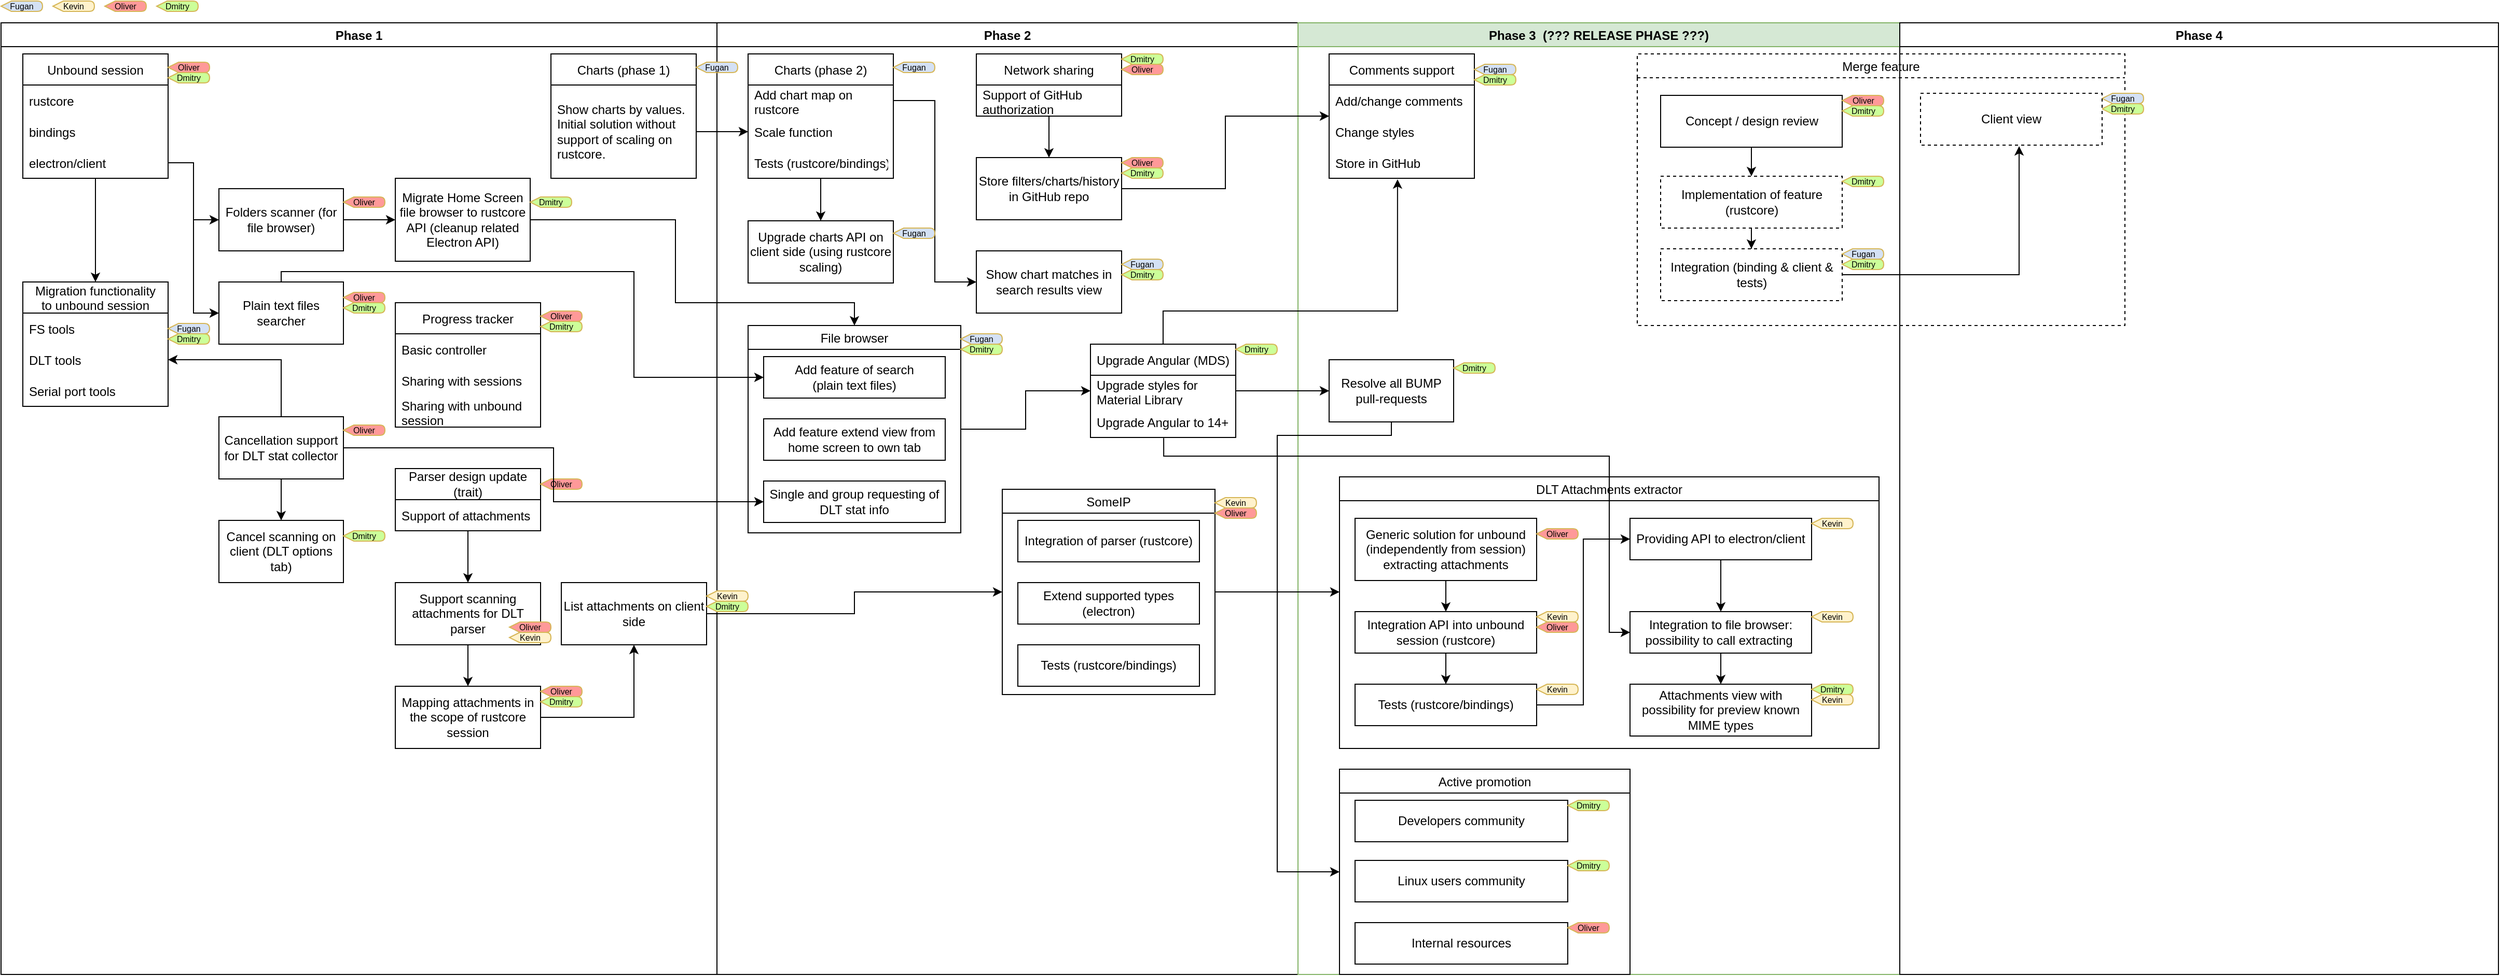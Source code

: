 <mxfile version="16.5.6" type="github">
  <diagram name="Page-1" id="74e2e168-ea6b-b213-b513-2b3c1d86103e">
    <mxGraphModel dx="2370" dy="1277" grid="1" gridSize="10" guides="1" tooltips="1" connect="1" arrows="1" fold="1" page="1" pageScale="1" pageWidth="1100" pageHeight="850" background="none" math="0" shadow="0">
      <root>
        <mxCell id="0" />
        <mxCell id="1" parent="0" />
        <mxCell id="HTtbc1bWQAet3By7Gsei-16" value="Phase 1" style="swimlane;fontSize=12;startSize=23;" vertex="1" parent="1">
          <mxGeometry x="20" y="32" width="690" height="918" as="geometry" />
        </mxCell>
        <mxCell id="HTtbc1bWQAet3By7Gsei-2" value="Unbound session" style="swimlane;fontStyle=0;childLayout=stackLayout;horizontal=1;startSize=30;horizontalStack=0;resizeParent=1;resizeParentMax=0;resizeLast=0;collapsible=1;marginBottom=0;" vertex="1" parent="HTtbc1bWQAet3By7Gsei-16">
          <mxGeometry x="21" y="30" width="140" height="120" as="geometry">
            <mxRectangle x="40" y="40" width="130" height="30" as="alternateBounds" />
          </mxGeometry>
        </mxCell>
        <mxCell id="HTtbc1bWQAet3By7Gsei-3" value="rustcore" style="text;strokeColor=none;fillColor=none;align=left;verticalAlign=middle;spacingLeft=4;spacingRight=4;overflow=hidden;points=[[0,0.5],[1,0.5]];portConstraint=eastwest;rotatable=0;" vertex="1" parent="HTtbc1bWQAet3By7Gsei-2">
          <mxGeometry y="30" width="140" height="30" as="geometry" />
        </mxCell>
        <mxCell id="HTtbc1bWQAet3By7Gsei-4" value="bindings" style="text;strokeColor=none;fillColor=none;align=left;verticalAlign=middle;spacingLeft=4;spacingRight=4;overflow=hidden;points=[[0,0.5],[1,0.5]];portConstraint=eastwest;rotatable=0;" vertex="1" parent="HTtbc1bWQAet3By7Gsei-2">
          <mxGeometry y="60" width="140" height="30" as="geometry" />
        </mxCell>
        <mxCell id="HTtbc1bWQAet3By7Gsei-5" value="electron/client" style="text;strokeColor=none;fillColor=none;align=left;verticalAlign=middle;spacingLeft=4;spacingRight=4;overflow=hidden;points=[[0,0.5],[1,0.5]];portConstraint=eastwest;rotatable=0;" vertex="1" parent="HTtbc1bWQAet3By7Gsei-2">
          <mxGeometry y="90" width="140" height="30" as="geometry" />
        </mxCell>
        <mxCell id="HTtbc1bWQAet3By7Gsei-6" value="Migration functionality&#xa;to unbound session" style="swimlane;fontStyle=0;childLayout=stackLayout;horizontal=1;startSize=30;horizontalStack=0;resizeParent=1;resizeParentMax=0;resizeLast=0;collapsible=1;marginBottom=0;" vertex="1" parent="HTtbc1bWQAet3By7Gsei-16">
          <mxGeometry x="21" y="250" width="140" height="120" as="geometry" />
        </mxCell>
        <mxCell id="HTtbc1bWQAet3By7Gsei-7" value="FS tools" style="text;strokeColor=none;fillColor=none;align=left;verticalAlign=middle;spacingLeft=4;spacingRight=4;overflow=hidden;points=[[0,0.5],[1,0.5]];portConstraint=eastwest;rotatable=0;" vertex="1" parent="HTtbc1bWQAet3By7Gsei-6">
          <mxGeometry y="30" width="140" height="30" as="geometry" />
        </mxCell>
        <mxCell id="HTtbc1bWQAet3By7Gsei-8" value="DLT tools" style="text;strokeColor=none;fillColor=none;align=left;verticalAlign=middle;spacingLeft=4;spacingRight=4;overflow=hidden;points=[[0,0.5],[1,0.5]];portConstraint=eastwest;rotatable=0;" vertex="1" parent="HTtbc1bWQAet3By7Gsei-6">
          <mxGeometry y="60" width="140" height="30" as="geometry" />
        </mxCell>
        <mxCell id="HTtbc1bWQAet3By7Gsei-9" value="Serial port tools" style="text;strokeColor=none;fillColor=none;align=left;verticalAlign=middle;spacingLeft=4;spacingRight=4;overflow=hidden;points=[[0,0.5],[1,0.5]];portConstraint=eastwest;rotatable=0;" vertex="1" parent="HTtbc1bWQAet3By7Gsei-6">
          <mxGeometry y="90" width="140" height="30" as="geometry" />
        </mxCell>
        <mxCell id="HTtbc1bWQAet3By7Gsei-1" style="edgeStyle=orthogonalEdgeStyle;rounded=0;orthogonalLoop=1;jettySize=auto;html=1;entryX=0.5;entryY=0;entryDx=0;entryDy=0;" edge="1" parent="HTtbc1bWQAet3By7Gsei-16" source="HTtbc1bWQAet3By7Gsei-2" target="HTtbc1bWQAet3By7Gsei-6">
          <mxGeometry relative="1" as="geometry" />
        </mxCell>
        <mxCell id="HTtbc1bWQAet3By7Gsei-34" style="edgeStyle=orthogonalEdgeStyle;rounded=0;orthogonalLoop=1;jettySize=auto;html=1;entryX=0;entryY=0.5;entryDx=0;entryDy=0;fontSize=12;" edge="1" parent="HTtbc1bWQAet3By7Gsei-16" source="HTtbc1bWQAet3By7Gsei-12" target="HTtbc1bWQAet3By7Gsei-33">
          <mxGeometry relative="1" as="geometry" />
        </mxCell>
        <mxCell id="HTtbc1bWQAet3By7Gsei-12" value="Folders scanner (for file browser)" style="rounded=0;whiteSpace=wrap;html=1;" vertex="1" parent="HTtbc1bWQAet3By7Gsei-16">
          <mxGeometry x="210" y="160" width="120" height="60" as="geometry" />
        </mxCell>
        <mxCell id="HTtbc1bWQAet3By7Gsei-14" style="edgeStyle=orthogonalEdgeStyle;rounded=0;orthogonalLoop=1;jettySize=auto;html=1;entryX=0;entryY=0.5;entryDx=0;entryDy=0;" edge="1" parent="HTtbc1bWQAet3By7Gsei-16" source="HTtbc1bWQAet3By7Gsei-5" target="HTtbc1bWQAet3By7Gsei-12">
          <mxGeometry relative="1" as="geometry" />
        </mxCell>
        <mxCell id="HTtbc1bWQAet3By7Gsei-13" value="Plain text files searcher" style="rounded=0;whiteSpace=wrap;html=1;" vertex="1" parent="HTtbc1bWQAet3By7Gsei-16">
          <mxGeometry x="210" y="250" width="120" height="60" as="geometry" />
        </mxCell>
        <mxCell id="HTtbc1bWQAet3By7Gsei-15" style="edgeStyle=orthogonalEdgeStyle;rounded=0;orthogonalLoop=1;jettySize=auto;html=1;entryX=0;entryY=0.5;entryDx=0;entryDy=0;" edge="1" parent="HTtbc1bWQAet3By7Gsei-16" source="HTtbc1bWQAet3By7Gsei-5" target="HTtbc1bWQAet3By7Gsei-13">
          <mxGeometry relative="1" as="geometry" />
        </mxCell>
        <mxCell id="HTtbc1bWQAet3By7Gsei-36" style="edgeStyle=orthogonalEdgeStyle;rounded=0;orthogonalLoop=1;jettySize=auto;html=1;entryX=0.5;entryY=0;entryDx=0;entryDy=0;fontSize=12;" edge="1" parent="HTtbc1bWQAet3By7Gsei-16" source="HTtbc1bWQAet3By7Gsei-11" target="HTtbc1bWQAet3By7Gsei-35">
          <mxGeometry relative="1" as="geometry" />
        </mxCell>
        <mxCell id="HTtbc1bWQAet3By7Gsei-11" value="Cancellation support for DLT stat collector" style="rounded=0;whiteSpace=wrap;html=1;" vertex="1" parent="HTtbc1bWQAet3By7Gsei-16">
          <mxGeometry x="210" y="380" width="120" height="60" as="geometry" />
        </mxCell>
        <mxCell id="HTtbc1bWQAet3By7Gsei-10" style="edgeStyle=orthogonalEdgeStyle;rounded=0;orthogonalLoop=1;jettySize=auto;html=1;" edge="1" parent="HTtbc1bWQAet3By7Gsei-16" source="HTtbc1bWQAet3By7Gsei-11" target="HTtbc1bWQAet3By7Gsei-8">
          <mxGeometry relative="1" as="geometry" />
        </mxCell>
        <mxCell id="HTtbc1bWQAet3By7Gsei-33" value="Migrate Home Screen file browser to rustcore API (cleanup related Electron API)" style="rounded=0;whiteSpace=wrap;html=1;" vertex="1" parent="HTtbc1bWQAet3By7Gsei-16">
          <mxGeometry x="380" y="150" width="130" height="80" as="geometry" />
        </mxCell>
        <mxCell id="HTtbc1bWQAet3By7Gsei-35" value="Cancel scanning on client (DLT options tab)" style="rounded=0;whiteSpace=wrap;html=1;" vertex="1" parent="HTtbc1bWQAet3By7Gsei-16">
          <mxGeometry x="210" y="480" width="120" height="60" as="geometry" />
        </mxCell>
        <mxCell id="HTtbc1bWQAet3By7Gsei-37" value="Charts (phase 1)" style="swimlane;fontStyle=0;childLayout=stackLayout;horizontal=1;startSize=30;horizontalStack=0;resizeParent=1;resizeParentMax=0;resizeLast=0;collapsible=1;marginBottom=0;fontSize=12;" vertex="1" parent="HTtbc1bWQAet3By7Gsei-16">
          <mxGeometry x="530" y="30" width="140" height="120" as="geometry" />
        </mxCell>
        <mxCell id="HTtbc1bWQAet3By7Gsei-38" value="Show charts by values. Initial solution without support of scaling on rustcore.  " style="text;strokeColor=none;fillColor=none;align=left;verticalAlign=middle;spacingLeft=4;spacingRight=4;overflow=hidden;points=[[0,0.5],[1,0.5]];portConstraint=eastwest;rotatable=0;fontSize=12;whiteSpace=wrap;" vertex="1" parent="HTtbc1bWQAet3By7Gsei-37">
          <mxGeometry y="30" width="140" height="90" as="geometry" />
        </mxCell>
        <mxCell id="HTtbc1bWQAet3By7Gsei-51" value="Progress tracker" style="swimlane;fontStyle=0;childLayout=stackLayout;horizontal=1;startSize=30;horizontalStack=0;resizeParent=1;resizeParentMax=0;resizeLast=0;collapsible=1;marginBottom=0;" vertex="1" parent="HTtbc1bWQAet3By7Gsei-16">
          <mxGeometry x="380" y="270" width="140" height="120" as="geometry">
            <mxRectangle x="40" y="40" width="130" height="30" as="alternateBounds" />
          </mxGeometry>
        </mxCell>
        <mxCell id="HTtbc1bWQAet3By7Gsei-52" value="Basic controller" style="text;strokeColor=none;fillColor=none;align=left;verticalAlign=middle;spacingLeft=4;spacingRight=4;overflow=hidden;points=[[0,0.5],[1,0.5]];portConstraint=eastwest;rotatable=0;" vertex="1" parent="HTtbc1bWQAet3By7Gsei-51">
          <mxGeometry y="30" width="140" height="30" as="geometry" />
        </mxCell>
        <mxCell id="HTtbc1bWQAet3By7Gsei-53" value="Sharing with sessions" style="text;strokeColor=none;fillColor=none;align=left;verticalAlign=middle;spacingLeft=4;spacingRight=4;overflow=hidden;points=[[0,0.5],[1,0.5]];portConstraint=eastwest;rotatable=0;" vertex="1" parent="HTtbc1bWQAet3By7Gsei-51">
          <mxGeometry y="60" width="140" height="30" as="geometry" />
        </mxCell>
        <mxCell id="HTtbc1bWQAet3By7Gsei-54" value="Sharing with unbound session" style="text;strokeColor=none;fillColor=none;align=left;verticalAlign=middle;spacingLeft=4;spacingRight=4;overflow=hidden;points=[[0,0.5],[1,0.5]];portConstraint=eastwest;rotatable=0;whiteSpace=wrap;" vertex="1" parent="HTtbc1bWQAet3By7Gsei-51">
          <mxGeometry y="90" width="140" height="30" as="geometry" />
        </mxCell>
        <mxCell id="HTtbc1bWQAet3By7Gsei-60" style="edgeStyle=orthogonalEdgeStyle;rounded=0;orthogonalLoop=1;jettySize=auto;html=1;entryX=0.5;entryY=0;entryDx=0;entryDy=0;fontSize=12;" edge="1" parent="HTtbc1bWQAet3By7Gsei-16" source="HTtbc1bWQAet3By7Gsei-55" target="HTtbc1bWQAet3By7Gsei-59">
          <mxGeometry relative="1" as="geometry" />
        </mxCell>
        <mxCell id="HTtbc1bWQAet3By7Gsei-55" value="Parser design update (trait)" style="swimlane;fontStyle=0;childLayout=stackLayout;horizontal=1;startSize=30;horizontalStack=0;resizeParent=1;resizeParentMax=0;resizeLast=0;collapsible=1;marginBottom=0;whiteSpace=wrap;" vertex="1" parent="HTtbc1bWQAet3By7Gsei-16">
          <mxGeometry x="380" y="430" width="140" height="60" as="geometry">
            <mxRectangle x="40" y="40" width="130" height="30" as="alternateBounds" />
          </mxGeometry>
        </mxCell>
        <mxCell id="HTtbc1bWQAet3By7Gsei-56" value="Support of attachments" style="text;strokeColor=none;fillColor=none;align=left;verticalAlign=middle;spacingLeft=4;spacingRight=4;overflow=hidden;points=[[0,0.5],[1,0.5]];portConstraint=eastwest;rotatable=0;" vertex="1" parent="HTtbc1bWQAet3By7Gsei-55">
          <mxGeometry y="30" width="140" height="30" as="geometry" />
        </mxCell>
        <mxCell id="HTtbc1bWQAet3By7Gsei-62" style="edgeStyle=orthogonalEdgeStyle;rounded=0;orthogonalLoop=1;jettySize=auto;html=1;entryX=0.5;entryY=0;entryDx=0;entryDy=0;fontSize=12;" edge="1" parent="HTtbc1bWQAet3By7Gsei-16" source="HTtbc1bWQAet3By7Gsei-59" target="HTtbc1bWQAet3By7Gsei-61">
          <mxGeometry relative="1" as="geometry" />
        </mxCell>
        <mxCell id="HTtbc1bWQAet3By7Gsei-59" value="Support scanning attachments for DLT parser" style="rounded=0;whiteSpace=wrap;html=1;fontSize=12;" vertex="1" parent="HTtbc1bWQAet3By7Gsei-16">
          <mxGeometry x="380" y="540" width="140" height="60" as="geometry" />
        </mxCell>
        <mxCell id="HTtbc1bWQAet3By7Gsei-64" style="edgeStyle=orthogonalEdgeStyle;rounded=0;orthogonalLoop=1;jettySize=auto;html=1;entryX=0.5;entryY=1;entryDx=0;entryDy=0;fontSize=12;" edge="1" parent="HTtbc1bWQAet3By7Gsei-16" source="HTtbc1bWQAet3By7Gsei-61" target="HTtbc1bWQAet3By7Gsei-63">
          <mxGeometry relative="1" as="geometry" />
        </mxCell>
        <mxCell id="HTtbc1bWQAet3By7Gsei-61" value="Mapping attachments in the scope of rustcore session" style="rounded=0;whiteSpace=wrap;html=1;fontSize=12;" vertex="1" parent="HTtbc1bWQAet3By7Gsei-16">
          <mxGeometry x="380" y="640" width="140" height="60" as="geometry" />
        </mxCell>
        <mxCell id="HTtbc1bWQAet3By7Gsei-63" value="List attachments on client side" style="rounded=0;whiteSpace=wrap;html=1;fontSize=12;" vertex="1" parent="HTtbc1bWQAet3By7Gsei-16">
          <mxGeometry x="540" y="540" width="140" height="60" as="geometry" />
        </mxCell>
        <mxCell id="HTtbc1bWQAet3By7Gsei-131" value="Oliver" style="shape=display;whiteSpace=wrap;html=1;rounded=0;shadow=0;glass=0;sketch=0;fontSize=8;fillColor=#FF9999;strokeColor=#d6b656;" vertex="1" parent="HTtbc1bWQAet3By7Gsei-16">
          <mxGeometry x="161" y="38" width="40" height="10" as="geometry" />
        </mxCell>
        <mxCell id="HTtbc1bWQAet3By7Gsei-132" value="Dmitry" style="shape=display;whiteSpace=wrap;html=1;rounded=0;shadow=0;glass=0;sketch=0;fontSize=8;fillColor=#CCFF99;strokeColor=#d6b656;" vertex="1" parent="HTtbc1bWQAet3By7Gsei-16">
          <mxGeometry x="161" y="48" width="40" height="10" as="geometry" />
        </mxCell>
        <mxCell id="HTtbc1bWQAet3By7Gsei-133" value="Oliver" style="shape=display;whiteSpace=wrap;html=1;rounded=0;shadow=0;glass=0;sketch=0;fontSize=8;fillColor=#FF9999;strokeColor=#d6b656;" vertex="1" parent="HTtbc1bWQAet3By7Gsei-16">
          <mxGeometry x="330" y="168" width="40" height="10" as="geometry" />
        </mxCell>
        <mxCell id="HTtbc1bWQAet3By7Gsei-134" value="Oliver" style="shape=display;whiteSpace=wrap;html=1;rounded=0;shadow=0;glass=0;sketch=0;fontSize=8;fillColor=#FF9999;strokeColor=#d6b656;" vertex="1" parent="HTtbc1bWQAet3By7Gsei-16">
          <mxGeometry x="330" y="388" width="40" height="10" as="geometry" />
        </mxCell>
        <mxCell id="HTtbc1bWQAet3By7Gsei-135" value="Oliver" style="shape=display;whiteSpace=wrap;html=1;rounded=0;shadow=0;glass=0;sketch=0;fontSize=8;fillColor=#FF9999;strokeColor=#d6b656;" vertex="1" parent="HTtbc1bWQAet3By7Gsei-16">
          <mxGeometry x="520" y="278" width="40" height="10" as="geometry" />
        </mxCell>
        <mxCell id="HTtbc1bWQAet3By7Gsei-136" value="Dmitry" style="shape=display;whiteSpace=wrap;html=1;rounded=0;shadow=0;glass=0;sketch=0;fontSize=8;fillColor=#CCFF99;strokeColor=#d6b656;" vertex="1" parent="HTtbc1bWQAet3By7Gsei-16">
          <mxGeometry x="520" y="288" width="40" height="10" as="geometry" />
        </mxCell>
        <mxCell id="HTtbc1bWQAet3By7Gsei-137" value="Dmitry" style="shape=display;whiteSpace=wrap;html=1;rounded=0;shadow=0;glass=0;sketch=0;fontSize=8;fillColor=#CCFF99;strokeColor=#d6b656;" vertex="1" parent="HTtbc1bWQAet3By7Gsei-16">
          <mxGeometry x="510" y="168" width="40" height="10" as="geometry" />
        </mxCell>
        <mxCell id="HTtbc1bWQAet3By7Gsei-138" value="Dmitry" style="shape=display;whiteSpace=wrap;html=1;rounded=0;shadow=0;glass=0;sketch=0;fontSize=8;fillColor=#CCFF99;strokeColor=#d6b656;" vertex="1" parent="HTtbc1bWQAet3By7Gsei-16">
          <mxGeometry x="161" y="300" width="40" height="10" as="geometry" />
        </mxCell>
        <mxCell id="HTtbc1bWQAet3By7Gsei-139" value="Fugan" style="shape=display;whiteSpace=wrap;html=1;rounded=0;shadow=0;glass=0;sketch=0;fontSize=8;fillColor=#D4E1F5;strokeColor=#d6b656;" vertex="1" parent="HTtbc1bWQAet3By7Gsei-16">
          <mxGeometry x="161" y="290" width="40" height="10" as="geometry" />
        </mxCell>
        <mxCell id="HTtbc1bWQAet3By7Gsei-143" value="Oliver" style="shape=display;whiteSpace=wrap;html=1;rounded=0;shadow=0;glass=0;sketch=0;fontSize=8;fillColor=#FF9999;strokeColor=#d6b656;" vertex="1" parent="HTtbc1bWQAet3By7Gsei-16">
          <mxGeometry x="520" y="440" width="40" height="10" as="geometry" />
        </mxCell>
        <mxCell id="HTtbc1bWQAet3By7Gsei-144" value="Oliver" style="shape=display;whiteSpace=wrap;html=1;rounded=0;shadow=0;glass=0;sketch=0;fontSize=8;fillColor=#FF9999;strokeColor=#d6b656;" vertex="1" parent="HTtbc1bWQAet3By7Gsei-16">
          <mxGeometry x="490" y="578" width="40" height="10" as="geometry" />
        </mxCell>
        <mxCell id="HTtbc1bWQAet3By7Gsei-145" value="Dmitry" style="shape=display;whiteSpace=wrap;html=1;rounded=0;shadow=0;glass=0;sketch=0;fontSize=8;fillColor=#CCFF99;strokeColor=#d6b656;" vertex="1" parent="HTtbc1bWQAet3By7Gsei-16">
          <mxGeometry x="330" y="490" width="40" height="10" as="geometry" />
        </mxCell>
        <mxCell id="HTtbc1bWQAet3By7Gsei-146" value="Kevin" style="shape=display;whiteSpace=wrap;html=1;rounded=0;shadow=0;glass=0;sketch=0;fontSize=8;fillColor=#fff2cc;strokeColor=#d6b656;" vertex="1" parent="HTtbc1bWQAet3By7Gsei-16">
          <mxGeometry x="490" y="588" width="40" height="10" as="geometry" />
        </mxCell>
        <mxCell id="HTtbc1bWQAet3By7Gsei-149" value="Oliver" style="shape=display;whiteSpace=wrap;html=1;rounded=0;shadow=0;glass=0;sketch=0;fontSize=8;fillColor=#FF9999;strokeColor=#d6b656;" vertex="1" parent="HTtbc1bWQAet3By7Gsei-16">
          <mxGeometry x="520" y="640" width="40" height="10" as="geometry" />
        </mxCell>
        <mxCell id="HTtbc1bWQAet3By7Gsei-150" value="Dmitry" style="shape=display;whiteSpace=wrap;html=1;rounded=0;shadow=0;glass=0;sketch=0;fontSize=8;fillColor=#CCFF99;strokeColor=#d6b656;" vertex="1" parent="HTtbc1bWQAet3By7Gsei-16">
          <mxGeometry x="520" y="650" width="40" height="10" as="geometry" />
        </mxCell>
        <mxCell id="HTtbc1bWQAet3By7Gsei-176" value="Oliver" style="shape=display;whiteSpace=wrap;html=1;rounded=0;shadow=0;glass=0;sketch=0;fontSize=8;fillColor=#FF9999;strokeColor=#d6b656;" vertex="1" parent="HTtbc1bWQAet3By7Gsei-16">
          <mxGeometry x="330" y="260" width="40" height="10" as="geometry" />
        </mxCell>
        <mxCell id="HTtbc1bWQAet3By7Gsei-177" value="Dmitry" style="shape=display;whiteSpace=wrap;html=1;rounded=0;shadow=0;glass=0;sketch=0;fontSize=8;fillColor=#CCFF99;strokeColor=#d6b656;" vertex="1" parent="HTtbc1bWQAet3By7Gsei-16">
          <mxGeometry x="330" y="270" width="40" height="10" as="geometry" />
        </mxCell>
        <mxCell id="HTtbc1bWQAet3By7Gsei-17" value="Phase 2" style="swimlane;fontSize=12;glass=0;shadow=0;rounded=0;sketch=0;" vertex="1" parent="1">
          <mxGeometry x="710" y="32" width="560" height="918" as="geometry" />
        </mxCell>
        <mxCell id="HTtbc1bWQAet3By7Gsei-50" style="edgeStyle=orthogonalEdgeStyle;rounded=0;orthogonalLoop=1;jettySize=auto;html=1;entryX=0.5;entryY=0;entryDx=0;entryDy=0;fontSize=12;" edge="1" parent="HTtbc1bWQAet3By7Gsei-17" source="HTtbc1bWQAet3By7Gsei-44" target="HTtbc1bWQAet3By7Gsei-48">
          <mxGeometry relative="1" as="geometry" />
        </mxCell>
        <mxCell id="HTtbc1bWQAet3By7Gsei-44" value="Charts (phase 2)" style="swimlane;fontStyle=0;childLayout=stackLayout;horizontal=1;startSize=30;horizontalStack=0;resizeParent=1;resizeParentMax=0;resizeLast=0;collapsible=1;marginBottom=0;fontSize=12;" vertex="1" parent="HTtbc1bWQAet3By7Gsei-17">
          <mxGeometry x="30" y="30" width="140" height="120" as="geometry" />
        </mxCell>
        <mxCell id="HTtbc1bWQAet3By7Gsei-45" value="Add chart map on rustcore" style="text;strokeColor=none;fillColor=none;align=left;verticalAlign=middle;spacingLeft=4;spacingRight=4;overflow=hidden;points=[[0,0.5],[1,0.5]];portConstraint=eastwest;rotatable=0;fontSize=12;whiteSpace=wrap;" vertex="1" parent="HTtbc1bWQAet3By7Gsei-44">
          <mxGeometry y="30" width="140" height="30" as="geometry" />
        </mxCell>
        <mxCell id="HTtbc1bWQAet3By7Gsei-46" value="Scale function" style="text;strokeColor=none;fillColor=none;align=left;verticalAlign=middle;spacingLeft=4;spacingRight=4;overflow=hidden;points=[[0,0.5],[1,0.5]];portConstraint=eastwest;rotatable=0;fontSize=12;" vertex="1" parent="HTtbc1bWQAet3By7Gsei-44">
          <mxGeometry y="60" width="140" height="30" as="geometry" />
        </mxCell>
        <mxCell id="HTtbc1bWQAet3By7Gsei-47" value="Tests (rustcore/bindings)" style="text;strokeColor=none;fillColor=none;align=left;verticalAlign=middle;spacingLeft=4;spacingRight=4;overflow=hidden;points=[[0,0.5],[1,0.5]];portConstraint=eastwest;rotatable=0;fontSize=12;" vertex="1" parent="HTtbc1bWQAet3By7Gsei-44">
          <mxGeometry y="90" width="140" height="30" as="geometry" />
        </mxCell>
        <mxCell id="HTtbc1bWQAet3By7Gsei-48" value="Upgrade charts API on client side (using rustcore scaling)" style="rounded=0;whiteSpace=wrap;html=1;" vertex="1" parent="HTtbc1bWQAet3By7Gsei-17">
          <mxGeometry x="30" y="191" width="140" height="60" as="geometry" />
        </mxCell>
        <mxCell id="HTtbc1bWQAet3By7Gsei-201" style="edgeStyle=orthogonalEdgeStyle;rounded=0;orthogonalLoop=1;jettySize=auto;html=1;entryX=0;entryY=0.5;entryDx=0;entryDy=0;fontSize=8;" edge="1" parent="HTtbc1bWQAet3By7Gsei-17" source="HTtbc1bWQAet3By7Gsei-70" target="HTtbc1bWQAet3By7Gsei-112">
          <mxGeometry relative="1" as="geometry" />
        </mxCell>
        <mxCell id="HTtbc1bWQAet3By7Gsei-70" value="File browser" style="swimlane;fontSize=12;fontStyle=0" vertex="1" parent="HTtbc1bWQAet3By7Gsei-17">
          <mxGeometry x="30" y="292" width="205" height="200" as="geometry">
            <mxRectangle x="75" y="440" width="130" height="23" as="alternateBounds" />
          </mxGeometry>
        </mxCell>
        <mxCell id="HTtbc1bWQAet3By7Gsei-71" value="&lt;span style=&quot;&quot;&gt;Add feature of search&lt;br&gt;(plain text files)&lt;/span&gt;" style="rounded=0;whiteSpace=wrap;html=1;fontSize=12;align=center;" vertex="1" parent="HTtbc1bWQAet3By7Gsei-70">
          <mxGeometry x="15" y="30" width="175" height="40" as="geometry" />
        </mxCell>
        <mxCell id="HTtbc1bWQAet3By7Gsei-72" value="&lt;span style=&quot;text-align: left&quot;&gt;Add feature extend view from home screen to own tab&lt;/span&gt;" style="rounded=0;whiteSpace=wrap;html=1;fontSize=12;" vertex="1" parent="HTtbc1bWQAet3By7Gsei-70">
          <mxGeometry x="15" y="90" width="175" height="40" as="geometry" />
        </mxCell>
        <mxCell id="HTtbc1bWQAet3By7Gsei-73" value="&lt;div style=&quot;&quot;&gt;&lt;span&gt;Single and group requesting of DLT stat info&lt;/span&gt;&lt;/div&gt;" style="rounded=0;whiteSpace=wrap;html=1;fontSize=12;align=center;" vertex="1" parent="HTtbc1bWQAet3By7Gsei-70">
          <mxGeometry x="15" y="150" width="175" height="40" as="geometry" />
        </mxCell>
        <mxCell id="HTtbc1bWQAet3By7Gsei-84" style="edgeStyle=orthogonalEdgeStyle;rounded=0;orthogonalLoop=1;jettySize=auto;html=1;entryX=0.5;entryY=0;entryDx=0;entryDy=0;fontSize=12;" edge="1" parent="HTtbc1bWQAet3By7Gsei-17" source="HTtbc1bWQAet3By7Gsei-79" target="HTtbc1bWQAet3By7Gsei-83">
          <mxGeometry relative="1" as="geometry" />
        </mxCell>
        <mxCell id="HTtbc1bWQAet3By7Gsei-79" value="Network sharing" style="swimlane;fontStyle=0;childLayout=stackLayout;horizontal=1;startSize=30;horizontalStack=0;resizeParent=1;resizeParentMax=0;resizeLast=0;collapsible=1;marginBottom=0;rounded=0;shadow=0;glass=0;sketch=0;fontSize=12;" vertex="1" parent="HTtbc1bWQAet3By7Gsei-17">
          <mxGeometry x="250" y="30" width="140" height="60" as="geometry" />
        </mxCell>
        <mxCell id="HTtbc1bWQAet3By7Gsei-80" value="Support of GitHub authorization " style="text;strokeColor=none;fillColor=none;align=left;verticalAlign=middle;spacingLeft=4;spacingRight=4;overflow=hidden;points=[[0,0.5],[1,0.5]];portConstraint=eastwest;rotatable=0;rounded=0;shadow=0;glass=0;sketch=0;fontSize=12;whiteSpace=wrap;" vertex="1" parent="HTtbc1bWQAet3By7Gsei-79">
          <mxGeometry y="30" width="140" height="30" as="geometry" />
        </mxCell>
        <mxCell id="HTtbc1bWQAet3By7Gsei-83" value="Store filters/charts/history in GitHub repo" style="rounded=0;whiteSpace=wrap;html=1;shadow=0;glass=0;sketch=0;fontSize=12;" vertex="1" parent="HTtbc1bWQAet3By7Gsei-17">
          <mxGeometry x="250" y="130" width="140" height="60" as="geometry" />
        </mxCell>
        <mxCell id="HTtbc1bWQAet3By7Gsei-109" value="Show chart matches in search results view" style="rounded=0;whiteSpace=wrap;html=1;" vertex="1" parent="HTtbc1bWQAet3By7Gsei-17">
          <mxGeometry x="250" y="220" width="140" height="60" as="geometry" />
        </mxCell>
        <mxCell id="HTtbc1bWQAet3By7Gsei-110" style="edgeStyle=orthogonalEdgeStyle;rounded=0;orthogonalLoop=1;jettySize=auto;html=1;entryX=0;entryY=0.5;entryDx=0;entryDy=0;fontSize=12;" edge="1" parent="HTtbc1bWQAet3By7Gsei-17" source="HTtbc1bWQAet3By7Gsei-45" target="HTtbc1bWQAet3By7Gsei-109">
          <mxGeometry relative="1" as="geometry" />
        </mxCell>
        <mxCell id="HTtbc1bWQAet3By7Gsei-111" value="Upgrade Angular (MDS)" style="swimlane;fontStyle=0;childLayout=stackLayout;horizontal=1;startSize=30;horizontalStack=0;resizeParent=1;resizeParentMax=0;resizeLast=0;collapsible=1;marginBottom=0;rounded=0;shadow=0;glass=0;sketch=0;fontSize=12;" vertex="1" parent="HTtbc1bWQAet3By7Gsei-17">
          <mxGeometry x="360" y="310" width="140" height="90" as="geometry" />
        </mxCell>
        <mxCell id="HTtbc1bWQAet3By7Gsei-112" value="Upgrade styles for Material Library" style="text;strokeColor=none;fillColor=none;align=left;verticalAlign=middle;spacingLeft=4;spacingRight=4;overflow=hidden;points=[[0,0.5],[1,0.5]];portConstraint=eastwest;rotatable=0;rounded=0;shadow=0;glass=0;sketch=0;fontSize=12;whiteSpace=wrap;" vertex="1" parent="HTtbc1bWQAet3By7Gsei-111">
          <mxGeometry y="30" width="140" height="30" as="geometry" />
        </mxCell>
        <mxCell id="HTtbc1bWQAet3By7Gsei-113" value="Upgrade Angular to 14+" style="text;strokeColor=none;fillColor=none;align=left;verticalAlign=middle;spacingLeft=4;spacingRight=4;overflow=hidden;points=[[0,0.5],[1,0.5]];portConstraint=eastwest;rotatable=0;rounded=0;shadow=0;glass=0;sketch=0;fontSize=12;" vertex="1" parent="HTtbc1bWQAet3By7Gsei-111">
          <mxGeometry y="60" width="140" height="30" as="geometry" />
        </mxCell>
        <mxCell id="HTtbc1bWQAet3By7Gsei-140" value="Fugan" style="shape=display;whiteSpace=wrap;html=1;rounded=0;shadow=0;glass=0;sketch=0;fontSize=8;fillColor=#D4E1F5;strokeColor=#d6b656;" vertex="1" parent="HTtbc1bWQAet3By7Gsei-17">
          <mxGeometry x="-20" y="38" width="40" height="10" as="geometry" />
        </mxCell>
        <mxCell id="HTtbc1bWQAet3By7Gsei-141" value="Fugan" style="shape=display;whiteSpace=wrap;html=1;rounded=0;shadow=0;glass=0;sketch=0;fontSize=8;fillColor=#D4E1F5;strokeColor=#d6b656;" vertex="1" parent="HTtbc1bWQAet3By7Gsei-17">
          <mxGeometry x="170" y="38" width="40" height="10" as="geometry" />
        </mxCell>
        <mxCell id="HTtbc1bWQAet3By7Gsei-142" value="Fugan" style="shape=display;whiteSpace=wrap;html=1;rounded=0;shadow=0;glass=0;sketch=0;fontSize=8;fillColor=#D4E1F5;strokeColor=#d6b656;" vertex="1" parent="HTtbc1bWQAet3By7Gsei-17">
          <mxGeometry x="170" y="198" width="40" height="10" as="geometry" />
        </mxCell>
        <mxCell id="HTtbc1bWQAet3By7Gsei-147" value="Kevin" style="shape=display;whiteSpace=wrap;html=1;rounded=0;shadow=0;glass=0;sketch=0;fontSize=8;fillColor=#fff2cc;strokeColor=#d6b656;" vertex="1" parent="HTtbc1bWQAet3By7Gsei-17">
          <mxGeometry x="-10" y="548" width="40" height="10" as="geometry" />
        </mxCell>
        <mxCell id="HTtbc1bWQAet3By7Gsei-148" value="Dmitry" style="shape=display;whiteSpace=wrap;html=1;rounded=0;shadow=0;glass=0;sketch=0;fontSize=8;fillColor=#CCFF99;strokeColor=#d6b656;" vertex="1" parent="HTtbc1bWQAet3By7Gsei-17">
          <mxGeometry x="-10" y="558" width="40" height="10" as="geometry" />
        </mxCell>
        <mxCell id="HTtbc1bWQAet3By7Gsei-151" value="Dmitry" style="shape=display;whiteSpace=wrap;html=1;rounded=0;shadow=0;glass=0;sketch=0;fontSize=8;fillColor=#CCFF99;strokeColor=#d6b656;" vertex="1" parent="HTtbc1bWQAet3By7Gsei-17">
          <mxGeometry x="500" y="310" width="40" height="10" as="geometry" />
        </mxCell>
        <mxCell id="HTtbc1bWQAet3By7Gsei-152" value="Fugan" style="shape=display;whiteSpace=wrap;html=1;rounded=0;shadow=0;glass=0;sketch=0;fontSize=8;fillColor=#D4E1F5;strokeColor=#d6b656;" vertex="1" parent="HTtbc1bWQAet3By7Gsei-17">
          <mxGeometry x="390" y="228" width="40" height="10" as="geometry" />
        </mxCell>
        <mxCell id="HTtbc1bWQAet3By7Gsei-153" value="Dmitry" style="shape=display;whiteSpace=wrap;html=1;rounded=0;shadow=0;glass=0;sketch=0;fontSize=8;fillColor=#CCFF99;strokeColor=#d6b656;" vertex="1" parent="HTtbc1bWQAet3By7Gsei-17">
          <mxGeometry x="390" y="238" width="40" height="10" as="geometry" />
        </mxCell>
        <mxCell id="HTtbc1bWQAet3By7Gsei-154" value="Dmitry" style="shape=display;whiteSpace=wrap;html=1;rounded=0;shadow=0;glass=0;sketch=0;fontSize=8;fillColor=#CCFF99;strokeColor=#d6b656;" vertex="1" parent="HTtbc1bWQAet3By7Gsei-17">
          <mxGeometry x="390" y="30" width="40" height="10" as="geometry" />
        </mxCell>
        <mxCell id="HTtbc1bWQAet3By7Gsei-155" value="Oliver" style="shape=display;whiteSpace=wrap;html=1;rounded=0;shadow=0;glass=0;sketch=0;fontSize=8;fillColor=#FF9999;strokeColor=#d6b656;" vertex="1" parent="HTtbc1bWQAet3By7Gsei-17">
          <mxGeometry x="390" y="40" width="40" height="10" as="geometry" />
        </mxCell>
        <mxCell id="HTtbc1bWQAet3By7Gsei-156" value="Dmitry" style="shape=display;whiteSpace=wrap;html=1;rounded=0;shadow=0;glass=0;sketch=0;fontSize=8;fillColor=#CCFF99;strokeColor=#d6b656;" vertex="1" parent="HTtbc1bWQAet3By7Gsei-17">
          <mxGeometry x="390" y="140" width="40" height="10" as="geometry" />
        </mxCell>
        <mxCell id="HTtbc1bWQAet3By7Gsei-157" value="Oliver" style="shape=display;whiteSpace=wrap;html=1;rounded=0;shadow=0;glass=0;sketch=0;fontSize=8;fillColor=#FF9999;strokeColor=#d6b656;" vertex="1" parent="HTtbc1bWQAet3By7Gsei-17">
          <mxGeometry x="390" y="130" width="40" height="10" as="geometry" />
        </mxCell>
        <mxCell id="HTtbc1bWQAet3By7Gsei-162" value="Fugan" style="shape=display;whiteSpace=wrap;html=1;rounded=0;shadow=0;glass=0;sketch=0;fontSize=8;fillColor=#D4E1F5;strokeColor=#d6b656;" vertex="1" parent="HTtbc1bWQAet3By7Gsei-17">
          <mxGeometry x="235" y="300" width="40" height="10" as="geometry" />
        </mxCell>
        <mxCell id="HTtbc1bWQAet3By7Gsei-163" value="Dmitry" style="shape=display;whiteSpace=wrap;html=1;rounded=0;shadow=0;glass=0;sketch=0;fontSize=8;fillColor=#CCFF99;strokeColor=#d6b656;" vertex="1" parent="HTtbc1bWQAet3By7Gsei-17">
          <mxGeometry x="235" y="310" width="40" height="10" as="geometry" />
        </mxCell>
        <mxCell id="HTtbc1bWQAet3By7Gsei-168" value="SomeIP" style="swimlane;fontSize=12;fontStyle=0" vertex="1" parent="HTtbc1bWQAet3By7Gsei-17">
          <mxGeometry x="275" y="450" width="205" height="198" as="geometry">
            <mxRectangle x="75" y="440" width="130" height="23" as="alternateBounds" />
          </mxGeometry>
        </mxCell>
        <mxCell id="HTtbc1bWQAet3By7Gsei-169" value="Integration of parser (rustcore)" style="rounded=0;whiteSpace=wrap;html=1;fontSize=12;align=center;" vertex="1" parent="HTtbc1bWQAet3By7Gsei-168">
          <mxGeometry x="15" y="30" width="175" height="40" as="geometry" />
        </mxCell>
        <mxCell id="HTtbc1bWQAet3By7Gsei-170" value="&lt;span style=&quot;text-align: left&quot;&gt;Extend supported types (electron)&lt;/span&gt;" style="rounded=0;whiteSpace=wrap;html=1;fontSize=12;" vertex="1" parent="HTtbc1bWQAet3By7Gsei-168">
          <mxGeometry x="15" y="90" width="175" height="40" as="geometry" />
        </mxCell>
        <mxCell id="HTtbc1bWQAet3By7Gsei-171" value="&lt;div&gt;&lt;span&gt;Tests (rustcore/bindings)&lt;/span&gt;&lt;/div&gt;" style="rounded=0;whiteSpace=wrap;html=1;fontSize=12;align=center;" vertex="1" parent="HTtbc1bWQAet3By7Gsei-168">
          <mxGeometry x="15" y="150" width="175" height="40" as="geometry" />
        </mxCell>
        <mxCell id="HTtbc1bWQAet3By7Gsei-172" value="Kevin" style="shape=display;whiteSpace=wrap;html=1;rounded=0;shadow=0;glass=0;sketch=0;fontSize=8;fillColor=#fff2cc;strokeColor=#d6b656;" vertex="1" parent="HTtbc1bWQAet3By7Gsei-17">
          <mxGeometry x="480" y="458" width="40" height="10" as="geometry" />
        </mxCell>
        <mxCell id="HTtbc1bWQAet3By7Gsei-173" value="Oliver" style="shape=display;whiteSpace=wrap;html=1;rounded=0;shadow=0;glass=0;sketch=0;fontSize=8;fillColor=#FF9999;strokeColor=#d6b656;" vertex="1" parent="HTtbc1bWQAet3By7Gsei-17">
          <mxGeometry x="480" y="468" width="40" height="10" as="geometry" />
        </mxCell>
        <mxCell id="HTtbc1bWQAet3By7Gsei-49" style="edgeStyle=orthogonalEdgeStyle;rounded=0;orthogonalLoop=1;jettySize=auto;html=1;entryX=0;entryY=0.5;entryDx=0;entryDy=0;fontSize=12;" edge="1" parent="1" source="HTtbc1bWQAet3By7Gsei-38" target="HTtbc1bWQAet3By7Gsei-46">
          <mxGeometry relative="1" as="geometry" />
        </mxCell>
        <mxCell id="HTtbc1bWQAet3By7Gsei-74" style="edgeStyle=orthogonalEdgeStyle;rounded=0;orthogonalLoop=1;jettySize=auto;html=1;entryX=0;entryY=0.5;entryDx=0;entryDy=0;fontSize=12;" edge="1" parent="1" source="HTtbc1bWQAet3By7Gsei-13" target="HTtbc1bWQAet3By7Gsei-71">
          <mxGeometry relative="1" as="geometry">
            <Array as="points">
              <mxPoint x="290" y="272" />
              <mxPoint x="630" y="272" />
              <mxPoint x="630" y="374" />
            </Array>
          </mxGeometry>
        </mxCell>
        <mxCell id="HTtbc1bWQAet3By7Gsei-75" style="edgeStyle=orthogonalEdgeStyle;rounded=0;orthogonalLoop=1;jettySize=auto;html=1;entryX=0;entryY=0.5;entryDx=0;entryDy=0;fontSize=12;" edge="1" parent="1" source="HTtbc1bWQAet3By7Gsei-11" target="HTtbc1bWQAet3By7Gsei-73">
          <mxGeometry relative="1" as="geometry" />
        </mxCell>
        <mxCell id="HTtbc1bWQAet3By7Gsei-76" style="edgeStyle=orthogonalEdgeStyle;rounded=0;orthogonalLoop=1;jettySize=auto;html=1;entryX=0.5;entryY=0;entryDx=0;entryDy=0;fontSize=12;" edge="1" parent="1" source="HTtbc1bWQAet3By7Gsei-33" target="HTtbc1bWQAet3By7Gsei-70">
          <mxGeometry relative="1" as="geometry">
            <Array as="points">
              <mxPoint x="670" y="222" />
              <mxPoint x="670" y="302" />
              <mxPoint x="843" y="302" />
            </Array>
          </mxGeometry>
        </mxCell>
        <mxCell id="HTtbc1bWQAet3By7Gsei-87" value="Phase 3  (??? RELEASE PHASE ???)" style="swimlane;fontSize=12;glass=0;shadow=0;rounded=0;sketch=0;fillColor=#d5e8d4;strokeColor=#82b366;" vertex="1" parent="1">
          <mxGeometry x="1270" y="32" width="580" height="918" as="geometry" />
        </mxCell>
        <mxCell id="HTtbc1bWQAet3By7Gsei-104" value="Comments support" style="swimlane;fontStyle=0;childLayout=stackLayout;horizontal=1;startSize=30;horizontalStack=0;resizeParent=1;resizeParentMax=0;resizeLast=0;collapsible=1;marginBottom=0;rounded=0;shadow=0;glass=0;sketch=0;fontSize=12;" vertex="1" parent="HTtbc1bWQAet3By7Gsei-87">
          <mxGeometry x="30" y="30" width="140" height="120" as="geometry" />
        </mxCell>
        <mxCell id="HTtbc1bWQAet3By7Gsei-105" value="Add/change comments" style="text;strokeColor=none;fillColor=none;align=left;verticalAlign=middle;spacingLeft=4;spacingRight=4;overflow=hidden;points=[[0,0.5],[1,0.5]];portConstraint=eastwest;rotatable=0;rounded=0;shadow=0;glass=0;sketch=0;fontSize=12;" vertex="1" parent="HTtbc1bWQAet3By7Gsei-104">
          <mxGeometry y="30" width="140" height="30" as="geometry" />
        </mxCell>
        <mxCell id="HTtbc1bWQAet3By7Gsei-106" value="Change styles " style="text;strokeColor=none;fillColor=none;align=left;verticalAlign=middle;spacingLeft=4;spacingRight=4;overflow=hidden;points=[[0,0.5],[1,0.5]];portConstraint=eastwest;rotatable=0;rounded=0;shadow=0;glass=0;sketch=0;fontSize=12;" vertex="1" parent="HTtbc1bWQAet3By7Gsei-104">
          <mxGeometry y="60" width="140" height="30" as="geometry" />
        </mxCell>
        <mxCell id="HTtbc1bWQAet3By7Gsei-107" value="Store in GitHub" style="text;strokeColor=none;fillColor=none;align=left;verticalAlign=middle;spacingLeft=4;spacingRight=4;overflow=hidden;points=[[0,0.5],[1,0.5]];portConstraint=eastwest;rotatable=0;rounded=0;shadow=0;glass=0;sketch=0;fontSize=12;" vertex="1" parent="HTtbc1bWQAet3By7Gsei-104">
          <mxGeometry y="90" width="140" height="30" as="geometry" />
        </mxCell>
        <mxCell id="HTtbc1bWQAet3By7Gsei-284" style="edgeStyle=orthogonalEdgeStyle;rounded=0;orthogonalLoop=1;jettySize=auto;html=1;entryX=0;entryY=0.5;entryDx=0;entryDy=0;fontSize=8;" edge="1" parent="HTtbc1bWQAet3By7Gsei-87" source="HTtbc1bWQAet3By7Gsei-115" target="HTtbc1bWQAet3By7Gsei-275">
          <mxGeometry relative="1" as="geometry">
            <Array as="points">
              <mxPoint x="90" y="398" />
              <mxPoint x="-20" y="398" />
              <mxPoint x="-20" y="819" />
            </Array>
          </mxGeometry>
        </mxCell>
        <mxCell id="HTtbc1bWQAet3By7Gsei-115" value="Resolve all BUMP pull-requests" style="rounded=0;whiteSpace=wrap;html=1;shadow=0;glass=0;sketch=0;fontSize=12;" vertex="1" parent="HTtbc1bWQAet3By7Gsei-87">
          <mxGeometry x="30" y="325" width="120" height="60" as="geometry" />
        </mxCell>
        <mxCell id="HTtbc1bWQAet3By7Gsei-158" value="Dmitry" style="shape=display;whiteSpace=wrap;html=1;rounded=0;shadow=0;glass=0;sketch=0;fontSize=8;fillColor=#CCFF99;strokeColor=#d6b656;" vertex="1" parent="HTtbc1bWQAet3By7Gsei-87">
          <mxGeometry x="170" y="50" width="40" height="10" as="geometry" />
        </mxCell>
        <mxCell id="HTtbc1bWQAet3By7Gsei-159" value="Fugan" style="shape=display;whiteSpace=wrap;html=1;rounded=0;shadow=0;glass=0;sketch=0;fontSize=8;fillColor=#D4E1F5;strokeColor=#d6b656;" vertex="1" parent="HTtbc1bWQAet3By7Gsei-87">
          <mxGeometry x="170" y="40" width="40" height="10" as="geometry" />
        </mxCell>
        <mxCell id="HTtbc1bWQAet3By7Gsei-161" value="Dmitry" style="shape=display;whiteSpace=wrap;html=1;rounded=0;shadow=0;glass=0;sketch=0;fontSize=8;fillColor=#CCFF99;strokeColor=#d6b656;" vertex="1" parent="HTtbc1bWQAet3By7Gsei-87">
          <mxGeometry x="150" y="328" width="40" height="10" as="geometry" />
        </mxCell>
        <mxCell id="HTtbc1bWQAet3By7Gsei-178" value="DLT Attachments extractor" style="swimlane;fontSize=12;fontStyle=0" vertex="1" parent="HTtbc1bWQAet3By7Gsei-87">
          <mxGeometry x="40" y="438" width="520" height="262" as="geometry">
            <mxRectangle x="75" y="440" width="130" height="23" as="alternateBounds" />
          </mxGeometry>
        </mxCell>
        <mxCell id="HTtbc1bWQAet3By7Gsei-187" style="edgeStyle=orthogonalEdgeStyle;rounded=0;orthogonalLoop=1;jettySize=auto;html=1;entryX=0.5;entryY=0;entryDx=0;entryDy=0;fontSize=8;" edge="1" parent="HTtbc1bWQAet3By7Gsei-178" source="HTtbc1bWQAet3By7Gsei-179" target="HTtbc1bWQAet3By7Gsei-182">
          <mxGeometry relative="1" as="geometry" />
        </mxCell>
        <mxCell id="HTtbc1bWQAet3By7Gsei-179" value="Generic solution for unbound (independently from session) extracting attachments" style="rounded=0;whiteSpace=wrap;html=1;fontSize=12;align=center;" vertex="1" parent="HTtbc1bWQAet3By7Gsei-178">
          <mxGeometry x="15" y="40" width="175" height="60" as="geometry" />
        </mxCell>
        <mxCell id="HTtbc1bWQAet3By7Gsei-191" style="edgeStyle=orthogonalEdgeStyle;rounded=0;orthogonalLoop=1;jettySize=auto;html=1;entryX=0.5;entryY=0;entryDx=0;entryDy=0;fontSize=8;" edge="1" parent="HTtbc1bWQAet3By7Gsei-178" source="HTtbc1bWQAet3By7Gsei-180" target="HTtbc1bWQAet3By7Gsei-181">
          <mxGeometry relative="1" as="geometry" />
        </mxCell>
        <mxCell id="HTtbc1bWQAet3By7Gsei-180" value="&lt;div style=&quot;&quot;&gt;Integration to file browser: possibility to call extracting&amp;nbsp;&lt;/div&gt;" style="rounded=0;whiteSpace=wrap;html=1;fontSize=12;align=center;" vertex="1" parent="HTtbc1bWQAet3By7Gsei-178">
          <mxGeometry x="280" y="130" width="175" height="40" as="geometry" />
        </mxCell>
        <mxCell id="HTtbc1bWQAet3By7Gsei-181" value="Attachments view with possibility for preview known MIME types" style="rounded=0;whiteSpace=wrap;html=1;fontSize=12;align=center;" vertex="1" parent="HTtbc1bWQAet3By7Gsei-178">
          <mxGeometry x="280" y="200" width="175" height="50" as="geometry" />
        </mxCell>
        <mxCell id="HTtbc1bWQAet3By7Gsei-188" style="edgeStyle=orthogonalEdgeStyle;rounded=0;orthogonalLoop=1;jettySize=auto;html=1;entryX=0.5;entryY=0;entryDx=0;entryDy=0;fontSize=8;" edge="1" parent="HTtbc1bWQAet3By7Gsei-178" source="HTtbc1bWQAet3By7Gsei-182" target="HTtbc1bWQAet3By7Gsei-183">
          <mxGeometry relative="1" as="geometry" />
        </mxCell>
        <mxCell id="HTtbc1bWQAet3By7Gsei-182" value="Integration API into unbound session (rustcore)" style="rounded=0;whiteSpace=wrap;html=1;fontSize=12;align=center;" vertex="1" parent="HTtbc1bWQAet3By7Gsei-178">
          <mxGeometry x="15" y="130" width="175" height="40" as="geometry" />
        </mxCell>
        <mxCell id="HTtbc1bWQAet3By7Gsei-189" style="edgeStyle=orthogonalEdgeStyle;rounded=0;orthogonalLoop=1;jettySize=auto;html=1;entryX=0;entryY=0.5;entryDx=0;entryDy=0;fontSize=8;" edge="1" parent="HTtbc1bWQAet3By7Gsei-178" source="HTtbc1bWQAet3By7Gsei-183" target="HTtbc1bWQAet3By7Gsei-184">
          <mxGeometry relative="1" as="geometry" />
        </mxCell>
        <mxCell id="HTtbc1bWQAet3By7Gsei-183" value="Tests (rustcore/bindings)" style="rounded=0;whiteSpace=wrap;html=1;fontSize=12;align=center;" vertex="1" parent="HTtbc1bWQAet3By7Gsei-178">
          <mxGeometry x="15" y="200" width="175" height="40" as="geometry" />
        </mxCell>
        <mxCell id="HTtbc1bWQAet3By7Gsei-190" style="edgeStyle=orthogonalEdgeStyle;rounded=0;orthogonalLoop=1;jettySize=auto;html=1;entryX=0.5;entryY=0;entryDx=0;entryDy=0;fontSize=8;" edge="1" parent="HTtbc1bWQAet3By7Gsei-178" source="HTtbc1bWQAet3By7Gsei-184" target="HTtbc1bWQAet3By7Gsei-180">
          <mxGeometry relative="1" as="geometry" />
        </mxCell>
        <mxCell id="HTtbc1bWQAet3By7Gsei-184" value="&lt;div&gt;Providing API to electron/client&lt;/div&gt;" style="rounded=0;whiteSpace=wrap;html=1;fontSize=12;align=center;" vertex="1" parent="HTtbc1bWQAet3By7Gsei-178">
          <mxGeometry x="280" y="40" width="175" height="40" as="geometry" />
        </mxCell>
        <mxCell id="HTtbc1bWQAet3By7Gsei-192" value="Dmitry" style="shape=display;whiteSpace=wrap;html=1;rounded=0;shadow=0;glass=0;sketch=0;fontSize=8;fillColor=#CCFF99;strokeColor=#d6b656;" vertex="1" parent="HTtbc1bWQAet3By7Gsei-178">
          <mxGeometry x="455" y="200" width="40" height="10" as="geometry" />
        </mxCell>
        <mxCell id="HTtbc1bWQAet3By7Gsei-193" value="Kevin" style="shape=display;whiteSpace=wrap;html=1;rounded=0;shadow=0;glass=0;sketch=0;fontSize=8;fillColor=#fff2cc;strokeColor=#d6b656;" vertex="1" parent="HTtbc1bWQAet3By7Gsei-178">
          <mxGeometry x="190" y="130" width="40" height="10" as="geometry" />
        </mxCell>
        <mxCell id="HTtbc1bWQAet3By7Gsei-194" value="Oliver" style="shape=display;whiteSpace=wrap;html=1;rounded=0;shadow=0;glass=0;sketch=0;fontSize=8;fillColor=#FF9999;strokeColor=#d6b656;" vertex="1" parent="HTtbc1bWQAet3By7Gsei-178">
          <mxGeometry x="190" y="50" width="40" height="10" as="geometry" />
        </mxCell>
        <mxCell id="HTtbc1bWQAet3By7Gsei-196" value="Oliver" style="shape=display;whiteSpace=wrap;html=1;rounded=0;shadow=0;glass=0;sketch=0;fontSize=8;fillColor=#FF9999;strokeColor=#d6b656;" vertex="1" parent="HTtbc1bWQAet3By7Gsei-178">
          <mxGeometry x="190" y="140" width="40" height="10" as="geometry" />
        </mxCell>
        <mxCell id="HTtbc1bWQAet3By7Gsei-197" value="Kevin" style="shape=display;whiteSpace=wrap;html=1;rounded=0;shadow=0;glass=0;sketch=0;fontSize=8;fillColor=#fff2cc;strokeColor=#d6b656;" vertex="1" parent="HTtbc1bWQAet3By7Gsei-178">
          <mxGeometry x="190" y="200" width="40" height="10" as="geometry" />
        </mxCell>
        <mxCell id="HTtbc1bWQAet3By7Gsei-198" value="Kevin" style="shape=display;whiteSpace=wrap;html=1;rounded=0;shadow=0;glass=0;sketch=0;fontSize=8;fillColor=#fff2cc;strokeColor=#d6b656;" vertex="1" parent="HTtbc1bWQAet3By7Gsei-178">
          <mxGeometry x="455" y="40" width="40" height="10" as="geometry" />
        </mxCell>
        <mxCell id="HTtbc1bWQAet3By7Gsei-199" value="Kevin" style="shape=display;whiteSpace=wrap;html=1;rounded=0;shadow=0;glass=0;sketch=0;fontSize=8;fillColor=#fff2cc;strokeColor=#d6b656;" vertex="1" parent="HTtbc1bWQAet3By7Gsei-178">
          <mxGeometry x="455" y="130" width="40" height="10" as="geometry" />
        </mxCell>
        <mxCell id="HTtbc1bWQAet3By7Gsei-200" value="Kevin" style="shape=display;whiteSpace=wrap;html=1;rounded=0;shadow=0;glass=0;sketch=0;fontSize=8;fillColor=#fff2cc;strokeColor=#d6b656;" vertex="1" parent="HTtbc1bWQAet3By7Gsei-178">
          <mxGeometry x="455" y="210" width="40" height="10" as="geometry" />
        </mxCell>
        <mxCell id="HTtbc1bWQAet3By7Gsei-204" value="Merge feature" style="swimlane;fontSize=12;fontStyle=0;dashed=1;" vertex="1" parent="HTtbc1bWQAet3By7Gsei-87">
          <mxGeometry x="327" y="30" width="470" height="262" as="geometry">
            <mxRectangle x="75" y="440" width="130" height="23" as="alternateBounds" />
          </mxGeometry>
        </mxCell>
        <mxCell id="HTtbc1bWQAet3By7Gsei-267" style="edgeStyle=orthogonalEdgeStyle;rounded=0;orthogonalLoop=1;jettySize=auto;html=1;entryX=0.5;entryY=0;entryDx=0;entryDy=0;fontSize=8;" edge="1" parent="HTtbc1bWQAet3By7Gsei-204" source="HTtbc1bWQAet3By7Gsei-209" target="HTtbc1bWQAet3By7Gsei-259">
          <mxGeometry relative="1" as="geometry" />
        </mxCell>
        <mxCell id="HTtbc1bWQAet3By7Gsei-209" value="Concept / design review" style="rounded=0;whiteSpace=wrap;html=1;fontSize=12;align=center;" vertex="1" parent="HTtbc1bWQAet3By7Gsei-204">
          <mxGeometry x="22.5" y="40" width="175" height="50" as="geometry" />
        </mxCell>
        <mxCell id="HTtbc1bWQAet3By7Gsei-224" value="Oliver" style="shape=display;whiteSpace=wrap;html=1;rounded=0;shadow=0;glass=0;sketch=0;fontSize=8;fillColor=#FF9999;strokeColor=#d6b656;" vertex="1" parent="HTtbc1bWQAet3By7Gsei-204">
          <mxGeometry x="197.5" y="40" width="40" height="10" as="geometry" />
        </mxCell>
        <mxCell id="HTtbc1bWQAet3By7Gsei-225" value="Dmitry" style="shape=display;whiteSpace=wrap;html=1;rounded=0;shadow=0;glass=0;sketch=0;fontSize=8;fillColor=#CCFF99;strokeColor=#d6b656;" vertex="1" parent="HTtbc1bWQAet3By7Gsei-204">
          <mxGeometry x="197.5" y="50" width="40" height="10" as="geometry" />
        </mxCell>
        <mxCell id="HTtbc1bWQAet3By7Gsei-268" style="edgeStyle=orthogonalEdgeStyle;rounded=0;orthogonalLoop=1;jettySize=auto;html=1;entryX=0.5;entryY=0;entryDx=0;entryDy=0;fontSize=8;" edge="1" parent="HTtbc1bWQAet3By7Gsei-204" source="HTtbc1bWQAet3By7Gsei-259" target="HTtbc1bWQAet3By7Gsei-265">
          <mxGeometry relative="1" as="geometry" />
        </mxCell>
        <mxCell id="HTtbc1bWQAet3By7Gsei-259" value="Implementation of feature (rustcore)" style="rounded=0;whiteSpace=wrap;html=1;fontSize=12;align=center;dashed=1;" vertex="1" parent="HTtbc1bWQAet3By7Gsei-204">
          <mxGeometry x="22.5" y="118" width="175" height="50" as="geometry" />
        </mxCell>
        <mxCell id="HTtbc1bWQAet3By7Gsei-265" value="Integration (binding &amp;amp; client &amp;amp; tests)" style="rounded=0;whiteSpace=wrap;html=1;fontSize=12;align=center;dashed=1;" vertex="1" parent="HTtbc1bWQAet3By7Gsei-204">
          <mxGeometry x="22.5" y="188" width="175" height="50" as="geometry" />
        </mxCell>
        <mxCell id="HTtbc1bWQAet3By7Gsei-234" value="Dmitry" style="shape=display;whiteSpace=wrap;html=1;rounded=0;shadow=0;glass=0;sketch=0;fontSize=8;fillColor=#CCFF99;strokeColor=#d6b656;" vertex="1" parent="HTtbc1bWQAet3By7Gsei-204">
          <mxGeometry x="197.5" y="118" width="40" height="10" as="geometry" />
        </mxCell>
        <mxCell id="HTtbc1bWQAet3By7Gsei-271" value="Dmitry" style="shape=display;whiteSpace=wrap;html=1;rounded=0;shadow=0;glass=0;sketch=0;fontSize=8;fillColor=#CCFF99;strokeColor=#d6b656;" vertex="1" parent="HTtbc1bWQAet3By7Gsei-204">
          <mxGeometry x="197.5" y="198" width="40" height="10" as="geometry" />
        </mxCell>
        <mxCell id="HTtbc1bWQAet3By7Gsei-272" value="Fugan" style="shape=display;whiteSpace=wrap;html=1;rounded=0;shadow=0;glass=0;sketch=0;fontSize=8;fillColor=#D4E1F5;strokeColor=#d6b656;" vertex="1" parent="HTtbc1bWQAet3By7Gsei-204">
          <mxGeometry x="197.5" y="188" width="40" height="10" as="geometry" />
        </mxCell>
        <mxCell id="HTtbc1bWQAet3By7Gsei-275" value="Active promotion" style="swimlane;fontSize=12;fontStyle=0" vertex="1" parent="HTtbc1bWQAet3By7Gsei-87">
          <mxGeometry x="40" y="720" width="280" height="198" as="geometry">
            <mxRectangle x="75" y="440" width="130" height="23" as="alternateBounds" />
          </mxGeometry>
        </mxCell>
        <mxCell id="HTtbc1bWQAet3By7Gsei-276" value="Developers community" style="rounded=0;whiteSpace=wrap;html=1;fontSize=12;align=center;" vertex="1" parent="HTtbc1bWQAet3By7Gsei-275">
          <mxGeometry x="15" y="30" width="205" height="40" as="geometry" />
        </mxCell>
        <mxCell id="HTtbc1bWQAet3By7Gsei-279" value="Linux users community" style="rounded=0;whiteSpace=wrap;html=1;fontSize=12;align=center;" vertex="1" parent="HTtbc1bWQAet3By7Gsei-275">
          <mxGeometry x="15" y="88" width="205" height="40" as="geometry" />
        </mxCell>
        <mxCell id="HTtbc1bWQAet3By7Gsei-280" value="Internal resources" style="rounded=0;whiteSpace=wrap;html=1;fontSize=12;align=center;" vertex="1" parent="HTtbc1bWQAet3By7Gsei-275">
          <mxGeometry x="15" y="148" width="205" height="40" as="geometry" />
        </mxCell>
        <mxCell id="HTtbc1bWQAet3By7Gsei-281" value="Dmitry" style="shape=display;whiteSpace=wrap;html=1;rounded=0;shadow=0;glass=0;sketch=0;fontSize=8;fillColor=#CCFF99;strokeColor=#d6b656;" vertex="1" parent="HTtbc1bWQAet3By7Gsei-275">
          <mxGeometry x="220" y="30" width="40" height="10" as="geometry" />
        </mxCell>
        <mxCell id="HTtbc1bWQAet3By7Gsei-282" value="Dmitry" style="shape=display;whiteSpace=wrap;html=1;rounded=0;shadow=0;glass=0;sketch=0;fontSize=8;fillColor=#CCFF99;strokeColor=#d6b656;" vertex="1" parent="HTtbc1bWQAet3By7Gsei-275">
          <mxGeometry x="220" y="88" width="40" height="10" as="geometry" />
        </mxCell>
        <mxCell id="HTtbc1bWQAet3By7Gsei-283" value="Oliver" style="shape=display;whiteSpace=wrap;html=1;rounded=0;shadow=0;glass=0;sketch=0;fontSize=8;fillColor=#FF9999;strokeColor=#d6b656;" vertex="1" parent="HTtbc1bWQAet3By7Gsei-275">
          <mxGeometry x="220" y="148" width="40" height="10" as="geometry" />
        </mxCell>
        <mxCell id="HTtbc1bWQAet3By7Gsei-108" style="edgeStyle=orthogonalEdgeStyle;rounded=0;orthogonalLoop=1;jettySize=auto;html=1;fontSize=12;" edge="1" parent="1" source="HTtbc1bWQAet3By7Gsei-83" target="HTtbc1bWQAet3By7Gsei-104">
          <mxGeometry relative="1" as="geometry" />
        </mxCell>
        <mxCell id="HTtbc1bWQAet3By7Gsei-116" style="edgeStyle=orthogonalEdgeStyle;rounded=0;orthogonalLoop=1;jettySize=auto;html=1;fontSize=12;" edge="1" parent="1" source="HTtbc1bWQAet3By7Gsei-112" target="HTtbc1bWQAet3By7Gsei-115">
          <mxGeometry relative="1" as="geometry" />
        </mxCell>
        <mxCell id="HTtbc1bWQAet3By7Gsei-125" value="Kevin" style="shape=display;whiteSpace=wrap;html=1;rounded=0;shadow=0;glass=0;sketch=0;fontSize=8;fillColor=#fff2cc;strokeColor=#d6b656;" vertex="1" parent="1">
          <mxGeometry x="70" y="11" width="40" height="10" as="geometry" />
        </mxCell>
        <mxCell id="HTtbc1bWQAet3By7Gsei-126" value="Dmitry" style="shape=display;whiteSpace=wrap;html=1;rounded=0;shadow=0;glass=0;sketch=0;fontSize=8;fillColor=#CCFF99;strokeColor=#d6b656;" vertex="1" parent="1">
          <mxGeometry x="170" y="11" width="40" height="10" as="geometry" />
        </mxCell>
        <mxCell id="HTtbc1bWQAet3By7Gsei-127" value="Oliver" style="shape=display;whiteSpace=wrap;html=1;rounded=0;shadow=0;glass=0;sketch=0;fontSize=8;fillColor=#FF9999;strokeColor=#d6b656;" vertex="1" parent="1">
          <mxGeometry x="120" y="11" width="40" height="10" as="geometry" />
        </mxCell>
        <mxCell id="HTtbc1bWQAet3By7Gsei-128" value="Fugan" style="shape=display;whiteSpace=wrap;html=1;rounded=0;shadow=0;glass=0;sketch=0;fontSize=8;fillColor=#D4E1F5;strokeColor=#d6b656;" vertex="1" parent="1">
          <mxGeometry x="20" y="11" width="40" height="10" as="geometry" />
        </mxCell>
        <mxCell id="HTtbc1bWQAet3By7Gsei-174" style="edgeStyle=orthogonalEdgeStyle;rounded=0;orthogonalLoop=1;jettySize=auto;html=1;entryX=0;entryY=0.5;entryDx=0;entryDy=0;fontSize=8;" edge="1" parent="1" source="HTtbc1bWQAet3By7Gsei-63" target="HTtbc1bWQAet3By7Gsei-168">
          <mxGeometry relative="1" as="geometry" />
        </mxCell>
        <mxCell id="HTtbc1bWQAet3By7Gsei-186" style="edgeStyle=orthogonalEdgeStyle;rounded=0;orthogonalLoop=1;jettySize=auto;html=1;fontSize=8;" edge="1" parent="1" source="HTtbc1bWQAet3By7Gsei-168">
          <mxGeometry relative="1" as="geometry">
            <mxPoint x="1310" y="581" as="targetPoint" />
          </mxGeometry>
        </mxCell>
        <mxCell id="HTtbc1bWQAet3By7Gsei-202" style="edgeStyle=orthogonalEdgeStyle;rounded=0;orthogonalLoop=1;jettySize=auto;html=1;entryX=0;entryY=0.5;entryDx=0;entryDy=0;fontSize=8;exitX=0.504;exitY=1.021;exitDx=0;exitDy=0;exitPerimeter=0;" edge="1" parent="1" source="HTtbc1bWQAet3By7Gsei-113" target="HTtbc1bWQAet3By7Gsei-180">
          <mxGeometry relative="1" as="geometry">
            <mxPoint x="1150" y="440" as="sourcePoint" />
            <Array as="points">
              <mxPoint x="1141" y="450" />
              <mxPoint x="1570" y="450" />
              <mxPoint x="1570" y="620" />
            </Array>
          </mxGeometry>
        </mxCell>
        <mxCell id="HTtbc1bWQAet3By7Gsei-203" style="edgeStyle=orthogonalEdgeStyle;rounded=0;orthogonalLoop=1;jettySize=auto;html=1;entryX=0.471;entryY=1.033;entryDx=0;entryDy=0;entryPerimeter=0;fontSize=8;" edge="1" parent="1" source="HTtbc1bWQAet3By7Gsei-111" target="HTtbc1bWQAet3By7Gsei-107">
          <mxGeometry relative="1" as="geometry">
            <Array as="points">
              <mxPoint x="1140" y="310" />
              <mxPoint x="1366" y="310" />
            </Array>
          </mxGeometry>
        </mxCell>
        <mxCell id="HTtbc1bWQAet3By7Gsei-226" value="Phase 4" style="swimlane;fontSize=12;glass=0;shadow=0;rounded=0;sketch=0;" vertex="1" parent="1">
          <mxGeometry x="1850" y="32" width="577" height="918" as="geometry" />
        </mxCell>
        <mxCell id="HTtbc1bWQAet3By7Gsei-232" value="Dmitry" style="shape=display;whiteSpace=wrap;html=1;rounded=0;shadow=0;glass=0;sketch=0;fontSize=8;fillColor=#CCFF99;strokeColor=#d6b656;" vertex="1" parent="HTtbc1bWQAet3By7Gsei-226">
          <mxGeometry x="195" y="78" width="40" height="10" as="geometry" />
        </mxCell>
        <mxCell id="HTtbc1bWQAet3By7Gsei-233" value="Fugan" style="shape=display;whiteSpace=wrap;html=1;rounded=0;shadow=0;glass=0;sketch=0;fontSize=8;fillColor=#D4E1F5;strokeColor=#d6b656;" vertex="1" parent="HTtbc1bWQAet3By7Gsei-226">
          <mxGeometry x="195" y="68" width="40" height="10" as="geometry" />
        </mxCell>
        <mxCell id="HTtbc1bWQAet3By7Gsei-266" value="Client view" style="rounded=0;whiteSpace=wrap;html=1;fontSize=12;align=center;dashed=1;" vertex="1" parent="HTtbc1bWQAet3By7Gsei-226">
          <mxGeometry x="20" y="68" width="175" height="50" as="geometry" />
        </mxCell>
        <mxCell id="HTtbc1bWQAet3By7Gsei-269" style="edgeStyle=orthogonalEdgeStyle;rounded=0;orthogonalLoop=1;jettySize=auto;html=1;exitX=1;exitY=0.5;exitDx=0;exitDy=0;entryX=0.543;entryY=1.02;entryDx=0;entryDy=0;entryPerimeter=0;fontSize=8;" edge="1" parent="1" source="HTtbc1bWQAet3By7Gsei-265" target="HTtbc1bWQAet3By7Gsei-266">
          <mxGeometry relative="1" as="geometry" />
        </mxCell>
      </root>
    </mxGraphModel>
  </diagram>
</mxfile>
